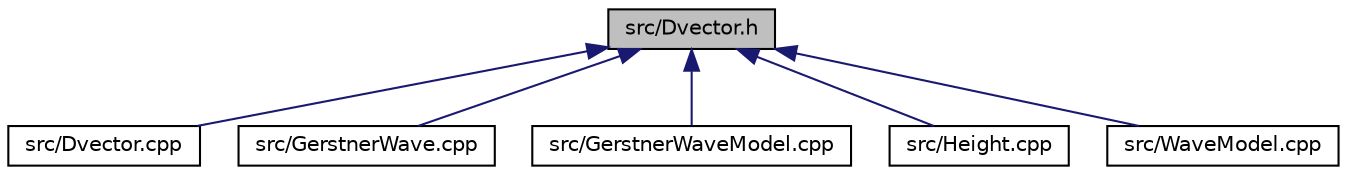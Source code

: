 digraph "src/Dvector.h"
{
  edge [fontname="Helvetica",fontsize="10",labelfontname="Helvetica",labelfontsize="10"];
  node [fontname="Helvetica",fontsize="10",shape=record];
  Node1 [label="src/Dvector.h",height=0.2,width=0.4,color="black", fillcolor="grey75", style="filled", fontcolor="black"];
  Node1 -> Node2 [dir="back",color="midnightblue",fontsize="10",style="solid",fontname="Helvetica"];
  Node2 [label="src/Dvector.cpp",height=0.2,width=0.4,color="black", fillcolor="white", style="filled",URL="$_dvector_8cpp.html"];
  Node1 -> Node3 [dir="back",color="midnightblue",fontsize="10",style="solid",fontname="Helvetica"];
  Node3 [label="src/GerstnerWave.cpp",height=0.2,width=0.4,color="black", fillcolor="white", style="filled",URL="$_gerstner_wave_8cpp.html"];
  Node1 -> Node4 [dir="back",color="midnightblue",fontsize="10",style="solid",fontname="Helvetica"];
  Node4 [label="src/GerstnerWaveModel.cpp",height=0.2,width=0.4,color="black", fillcolor="white", style="filled",URL="$_gerstner_wave_model_8cpp.html"];
  Node1 -> Node5 [dir="back",color="midnightblue",fontsize="10",style="solid",fontname="Helvetica"];
  Node5 [label="src/Height.cpp",height=0.2,width=0.4,color="black", fillcolor="white", style="filled",URL="$_height_8cpp.html"];
  Node1 -> Node6 [dir="back",color="midnightblue",fontsize="10",style="solid",fontname="Helvetica"];
  Node6 [label="src/WaveModel.cpp",height=0.2,width=0.4,color="black", fillcolor="white", style="filled",URL="$_wave_model_8cpp.html"];
}
